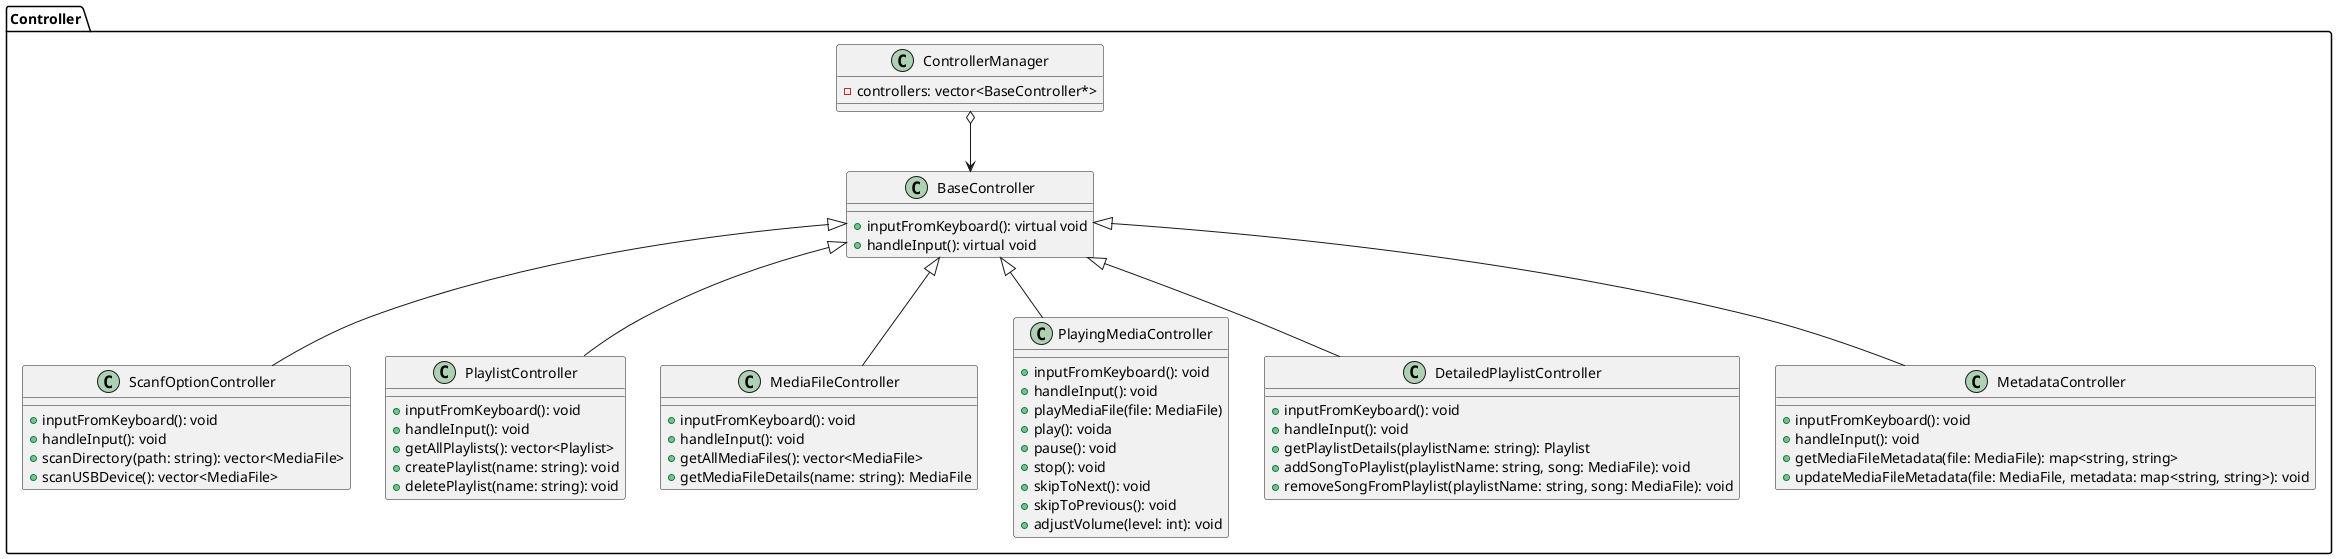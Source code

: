 @startuml Controller
package Controller {
    class BaseController {
        + inputFromKeyboard(): virtual void
        + handleInput(): virtual void
    }

    class ScanfOptionController {
        + inputFromKeyboard(): void
        + handleInput(): void
        + scanDirectory(path: string): vector<MediaFile>
        + scanUSBDevice(): vector<MediaFile>
    }

    class PlaylistController {
        + inputFromKeyboard(): void
        + handleInput(): void
        + getAllPlaylists(): vector<Playlist>
        + createPlaylist(name: string): void
        + deletePlaylist(name: string): void
    }

    class MediaFileController {
        + inputFromKeyboard(): void
        + handleInput(): void
        + getAllMediaFiles(): vector<MediaFile>
        + getMediaFileDetails(name: string): MediaFile
    }

    class PlayingMediaController {
        + inputFromKeyboard(): void
        + handleInput(): void
        + playMediaFile(file: MediaFile)
        + play(): voida
        + pause(): void
        + stop(): void
        + skipToNext(): void
        + skipToPrevious(): void
        + adjustVolume(level: int): void
    }

    class DetailedPlaylistController {
        + inputFromKeyboard(): void
        + handleInput(): void
        + getPlaylistDetails(playlistName: string): Playlist
        + addSongToPlaylist(playlistName: string, song: MediaFile): void
        + removeSongFromPlaylist(playlistName: string, song: MediaFile): void
    }

    class MetadataController {
        + inputFromKeyboard(): void
        + handleInput(): void
        + getMediaFileMetadata(file: MediaFile): map<string, string>
        + updateMediaFileMetadata(file: MediaFile, metadata: map<string, string>): void
    }

    class ControllerManager {
        - controllers: vector<BaseController*>

    }

    ' Liên kết giữa các Controller
    BaseController <|-- ScanfOptionController
    BaseController <|-- PlaylistController
    BaseController <|-- MediaFileController
    BaseController <|-- PlayingMediaController
    BaseController <|-- DetailedPlaylistController
    BaseController <|-- MetadataController

    ControllerManager o--> BaseController
}
@enduml

